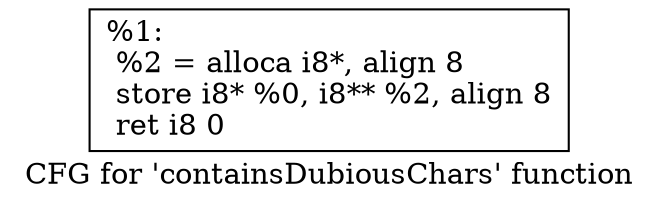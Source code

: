 digraph "CFG for 'containsDubiousChars' function" {
	label="CFG for 'containsDubiousChars' function";

	Node0xd69d40 [shape=record,label="{%1:\l  %2 = alloca i8*, align 8\l  store i8* %0, i8** %2, align 8\l  ret i8 0\l}"];
}

